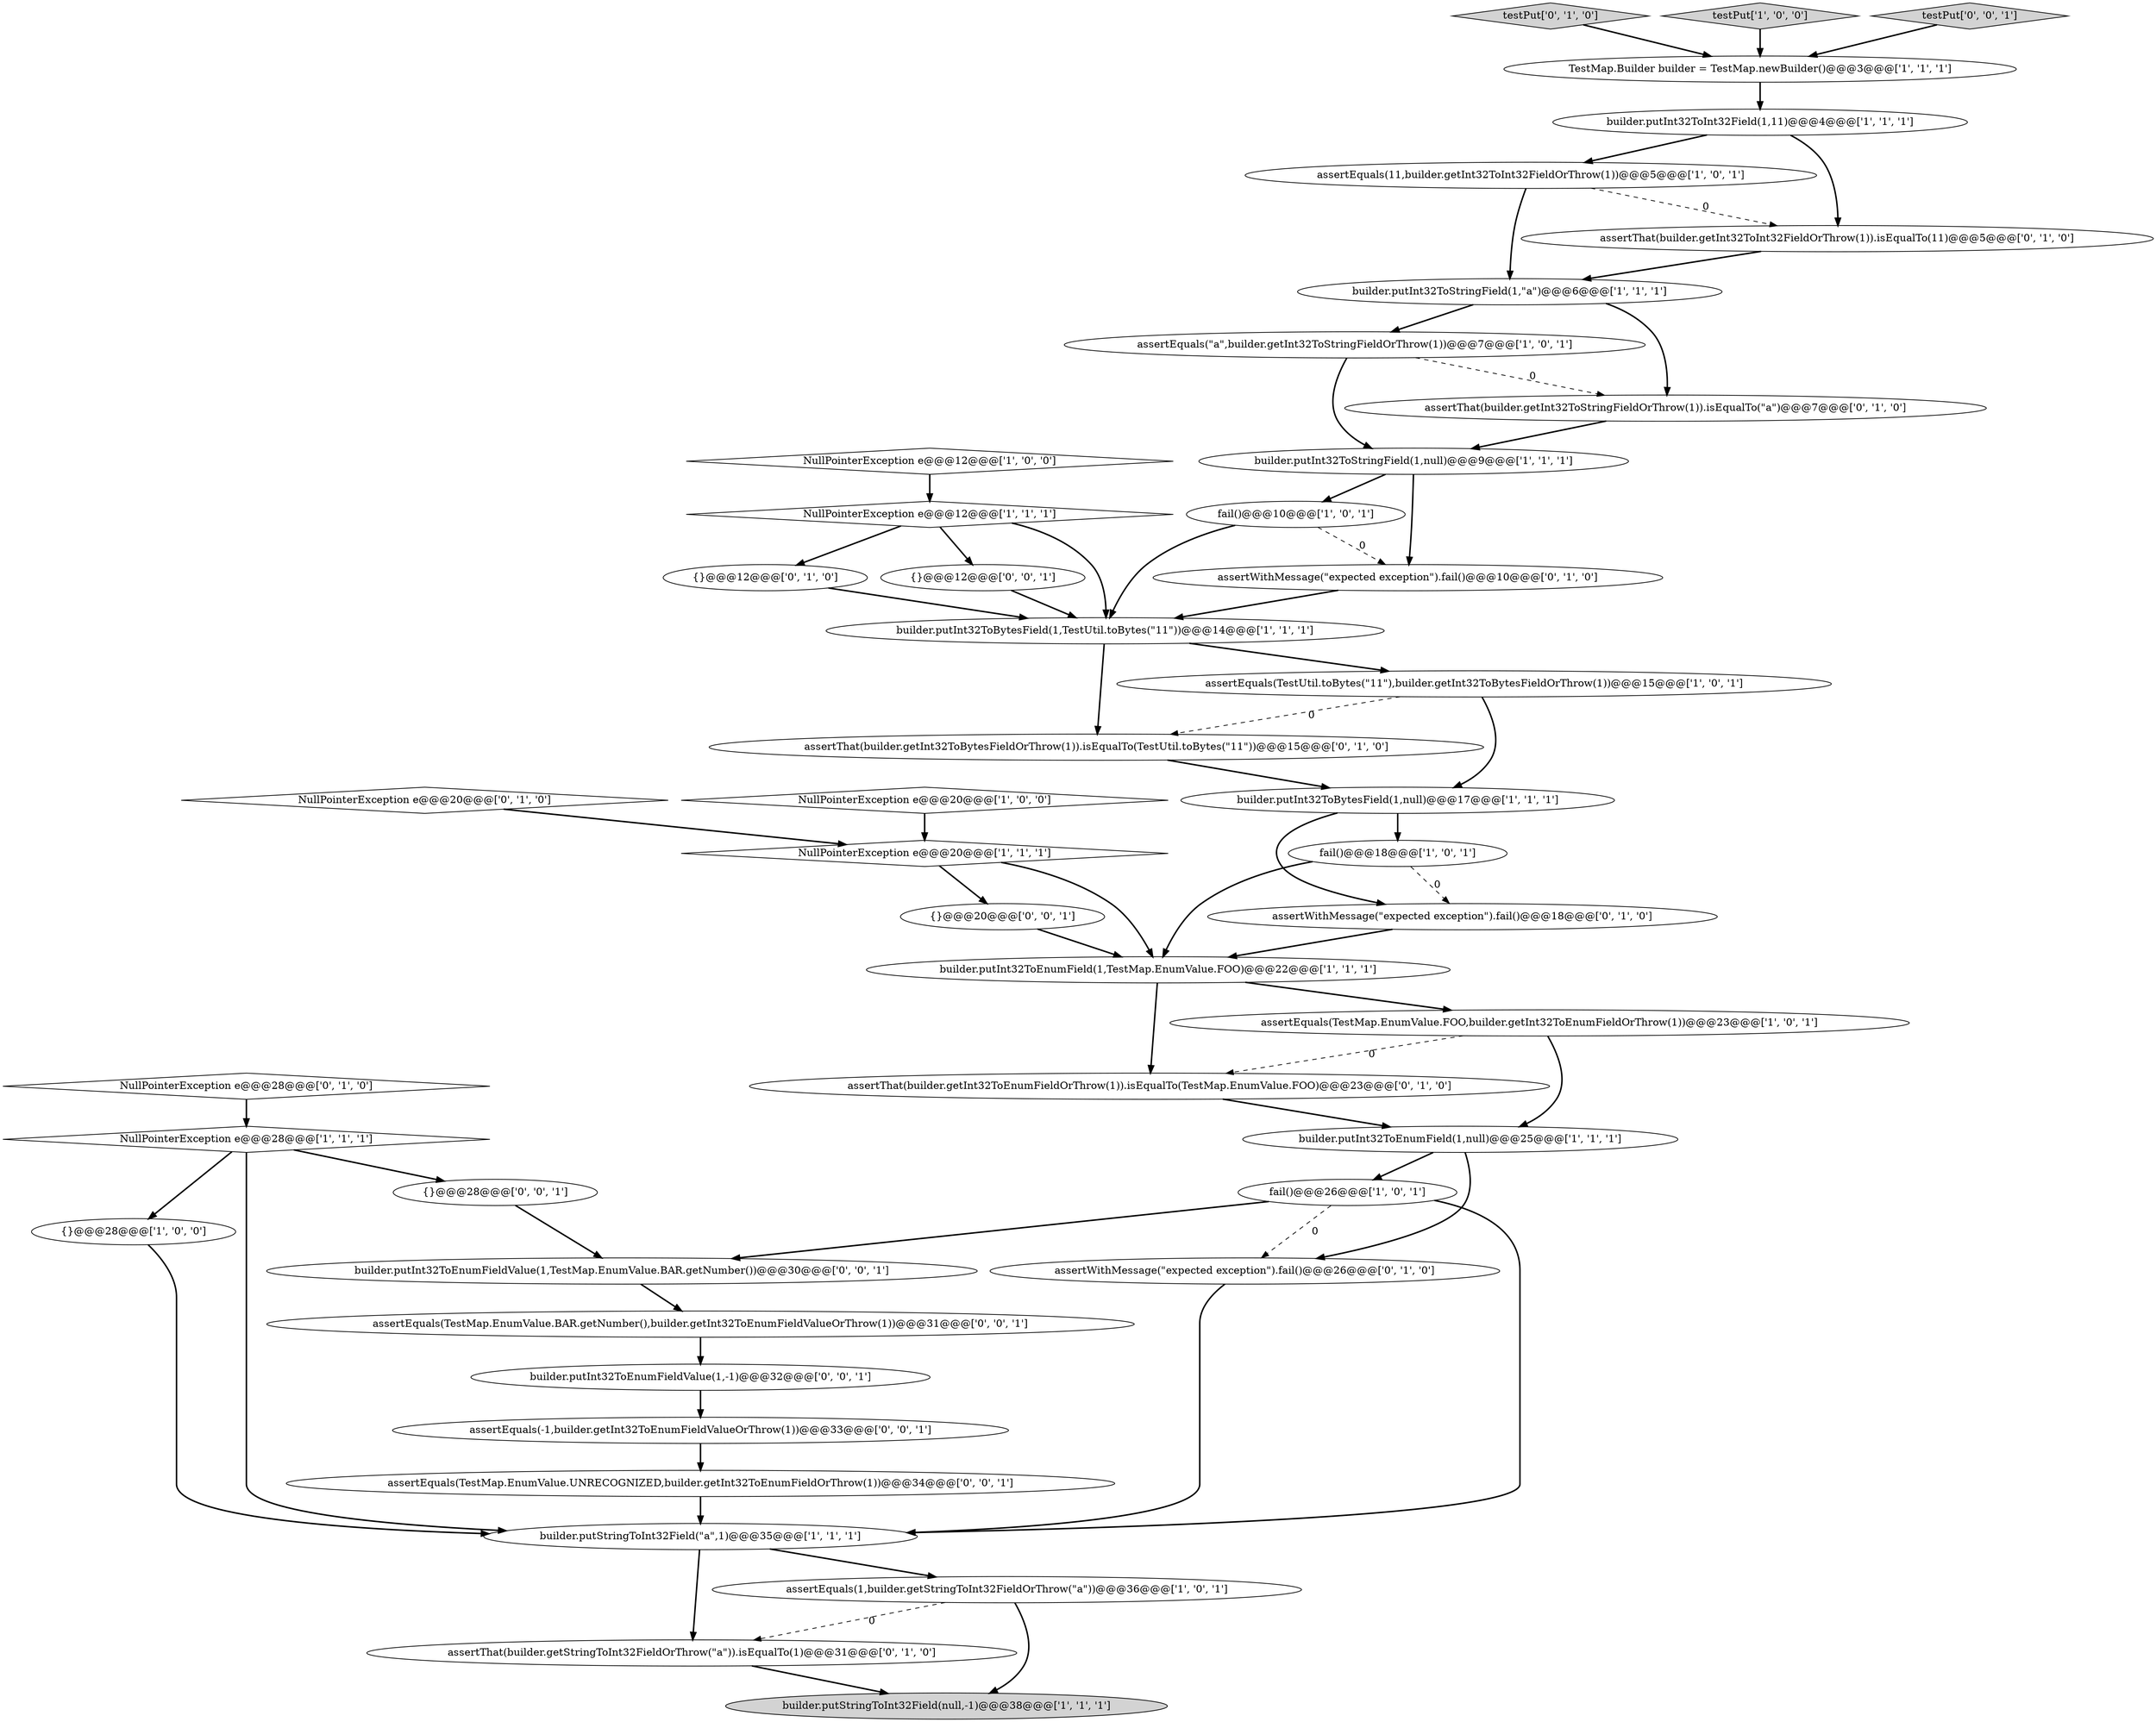digraph {
33 [style = filled, label = "assertWithMessage(\"expected exception\").fail()@@@10@@@['0', '1', '0']", fillcolor = white, shape = ellipse image = "AAA1AAABBB2BBB"];
44 [style = filled, label = "builder.putInt32ToEnumFieldValue(1,-1)@@@32@@@['0', '0', '1']", fillcolor = white, shape = ellipse image = "AAA0AAABBB3BBB"];
18 [style = filled, label = "builder.putStringToInt32Field(\"a\",1)@@@35@@@['1', '1', '1']", fillcolor = white, shape = ellipse image = "AAA0AAABBB1BBB"];
22 [style = filled, label = "assertEquals(11,builder.getInt32ToInt32FieldOrThrow(1))@@@5@@@['1', '0', '1']", fillcolor = white, shape = ellipse image = "AAA0AAABBB1BBB"];
24 [style = filled, label = "NullPointerException e@@@12@@@['1', '1', '1']", fillcolor = white, shape = diamond image = "AAA0AAABBB1BBB"];
40 [style = filled, label = "builder.putInt32ToEnumFieldValue(1,TestMap.EnumValue.BAR.getNumber())@@@30@@@['0', '0', '1']", fillcolor = white, shape = ellipse image = "AAA0AAABBB3BBB"];
34 [style = filled, label = "testPut['0', '1', '0']", fillcolor = lightgray, shape = diamond image = "AAA0AAABBB2BBB"];
8 [style = filled, label = "{}@@@28@@@['1', '0', '0']", fillcolor = white, shape = ellipse image = "AAA0AAABBB1BBB"];
15 [style = filled, label = "TestMap.Builder builder = TestMap.newBuilder()@@@3@@@['1', '1', '1']", fillcolor = white, shape = ellipse image = "AAA0AAABBB1BBB"];
19 [style = filled, label = "NullPointerException e@@@20@@@['1', '1', '1']", fillcolor = white, shape = diamond image = "AAA0AAABBB1BBB"];
35 [style = filled, label = "assertThat(builder.getInt32ToEnumFieldOrThrow(1)).isEqualTo(TestMap.EnumValue.FOO)@@@23@@@['0', '1', '0']", fillcolor = white, shape = ellipse image = "AAA1AAABBB2BBB"];
26 [style = filled, label = "assertThat(builder.getStringToInt32FieldOrThrow(\"a\")).isEqualTo(1)@@@31@@@['0', '1', '0']", fillcolor = white, shape = ellipse image = "AAA1AAABBB2BBB"];
13 [style = filled, label = "fail()@@@18@@@['1', '0', '1']", fillcolor = white, shape = ellipse image = "AAA0AAABBB1BBB"];
10 [style = filled, label = "builder.putStringToInt32Field(null,-1)@@@38@@@['1', '1', '1']", fillcolor = lightgray, shape = ellipse image = "AAA0AAABBB1BBB"];
28 [style = filled, label = "assertThat(builder.getInt32ToBytesFieldOrThrow(1)).isEqualTo(TestUtil.toBytes(\"11\"))@@@15@@@['0', '1', '0']", fillcolor = white, shape = ellipse image = "AAA1AAABBB2BBB"];
14 [style = filled, label = "assertEquals(1,builder.getStringToInt32FieldOrThrow(\"a\"))@@@36@@@['1', '0', '1']", fillcolor = white, shape = ellipse image = "AAA0AAABBB1BBB"];
3 [style = filled, label = "builder.putInt32ToEnumField(1,null)@@@25@@@['1', '1', '1']", fillcolor = white, shape = ellipse image = "AAA0AAABBB1BBB"];
23 [style = filled, label = "builder.putInt32ToEnumField(1,TestMap.EnumValue.FOO)@@@22@@@['1', '1', '1']", fillcolor = white, shape = ellipse image = "AAA0AAABBB1BBB"];
31 [style = filled, label = "assertWithMessage(\"expected exception\").fail()@@@26@@@['0', '1', '0']", fillcolor = white, shape = ellipse image = "AAA1AAABBB2BBB"];
32 [style = filled, label = "NullPointerException e@@@28@@@['0', '1', '0']", fillcolor = white, shape = diamond image = "AAA0AAABBB2BBB"];
41 [style = filled, label = "assertEquals(TestMap.EnumValue.UNRECOGNIZED,builder.getInt32ToEnumFieldOrThrow(1))@@@34@@@['0', '0', '1']", fillcolor = white, shape = ellipse image = "AAA0AAABBB3BBB"];
38 [style = filled, label = "{}@@@20@@@['0', '0', '1']", fillcolor = white, shape = ellipse image = "AAA0AAABBB3BBB"];
9 [style = filled, label = "assertEquals(\"a\",builder.getInt32ToStringFieldOrThrow(1))@@@7@@@['1', '0', '1']", fillcolor = white, shape = ellipse image = "AAA0AAABBB1BBB"];
12 [style = filled, label = "testPut['1', '0', '0']", fillcolor = lightgray, shape = diamond image = "AAA0AAABBB1BBB"];
4 [style = filled, label = "fail()@@@26@@@['1', '0', '1']", fillcolor = white, shape = ellipse image = "AAA0AAABBB1BBB"];
1 [style = filled, label = "builder.putInt32ToBytesField(1,null)@@@17@@@['1', '1', '1']", fillcolor = white, shape = ellipse image = "AAA0AAABBB1BBB"];
29 [style = filled, label = "assertThat(builder.getInt32ToStringFieldOrThrow(1)).isEqualTo(\"a\")@@@7@@@['0', '1', '0']", fillcolor = white, shape = ellipse image = "AAA1AAABBB2BBB"];
43 [style = filled, label = "assertEquals(-1,builder.getInt32ToEnumFieldValueOrThrow(1))@@@33@@@['0', '0', '1']", fillcolor = white, shape = ellipse image = "AAA0AAABBB3BBB"];
21 [style = filled, label = "builder.putInt32ToStringField(1,null)@@@9@@@['1', '1', '1']", fillcolor = white, shape = ellipse image = "AAA0AAABBB1BBB"];
36 [style = filled, label = "{}@@@12@@@['0', '1', '0']", fillcolor = white, shape = ellipse image = "AAA0AAABBB2BBB"];
30 [style = filled, label = "NullPointerException e@@@20@@@['0', '1', '0']", fillcolor = white, shape = diamond image = "AAA0AAABBB2BBB"];
27 [style = filled, label = "assertWithMessage(\"expected exception\").fail()@@@18@@@['0', '1', '0']", fillcolor = white, shape = ellipse image = "AAA1AAABBB2BBB"];
20 [style = filled, label = "NullPointerException e@@@28@@@['1', '1', '1']", fillcolor = white, shape = diamond image = "AAA0AAABBB1BBB"];
25 [style = filled, label = "assertThat(builder.getInt32ToInt32FieldOrThrow(1)).isEqualTo(11)@@@5@@@['0', '1', '0']", fillcolor = white, shape = ellipse image = "AAA1AAABBB2BBB"];
6 [style = filled, label = "builder.putInt32ToInt32Field(1,11)@@@4@@@['1', '1', '1']", fillcolor = white, shape = ellipse image = "AAA0AAABBB1BBB"];
39 [style = filled, label = "assertEquals(TestMap.EnumValue.BAR.getNumber(),builder.getInt32ToEnumFieldValueOrThrow(1))@@@31@@@['0', '0', '1']", fillcolor = white, shape = ellipse image = "AAA0AAABBB3BBB"];
2 [style = filled, label = "assertEquals(TestMap.EnumValue.FOO,builder.getInt32ToEnumFieldOrThrow(1))@@@23@@@['1', '0', '1']", fillcolor = white, shape = ellipse image = "AAA0AAABBB1BBB"];
16 [style = filled, label = "NullPointerException e@@@12@@@['1', '0', '0']", fillcolor = white, shape = diamond image = "AAA0AAABBB1BBB"];
37 [style = filled, label = "{}@@@28@@@['0', '0', '1']", fillcolor = white, shape = ellipse image = "AAA0AAABBB3BBB"];
17 [style = filled, label = "NullPointerException e@@@20@@@['1', '0', '0']", fillcolor = white, shape = diamond image = "AAA0AAABBB1BBB"];
45 [style = filled, label = "testPut['0', '0', '1']", fillcolor = lightgray, shape = diamond image = "AAA0AAABBB3BBB"];
7 [style = filled, label = "assertEquals(TestUtil.toBytes(\"11\"),builder.getInt32ToBytesFieldOrThrow(1))@@@15@@@['1', '0', '1']", fillcolor = white, shape = ellipse image = "AAA0AAABBB1BBB"];
42 [style = filled, label = "{}@@@12@@@['0', '0', '1']", fillcolor = white, shape = ellipse image = "AAA0AAABBB3BBB"];
5 [style = filled, label = "fail()@@@10@@@['1', '0', '1']", fillcolor = white, shape = ellipse image = "AAA0AAABBB1BBB"];
0 [style = filled, label = "builder.putInt32ToStringField(1,\"a\")@@@6@@@['1', '1', '1']", fillcolor = white, shape = ellipse image = "AAA0AAABBB1BBB"];
11 [style = filled, label = "builder.putInt32ToBytesField(1,TestUtil.toBytes(\"11\"))@@@14@@@['1', '1', '1']", fillcolor = white, shape = ellipse image = "AAA0AAABBB1BBB"];
29->21 [style = bold, label=""];
4->31 [style = dashed, label="0"];
23->2 [style = bold, label=""];
35->3 [style = bold, label=""];
41->18 [style = bold, label=""];
16->24 [style = bold, label=""];
4->40 [style = bold, label=""];
20->37 [style = bold, label=""];
34->15 [style = bold, label=""];
44->43 [style = bold, label=""];
9->29 [style = dashed, label="0"];
21->33 [style = bold, label=""];
7->28 [style = dashed, label="0"];
22->0 [style = bold, label=""];
24->36 [style = bold, label=""];
13->23 [style = bold, label=""];
17->19 [style = bold, label=""];
12->15 [style = bold, label=""];
0->29 [style = bold, label=""];
33->11 [style = bold, label=""];
20->18 [style = bold, label=""];
0->9 [style = bold, label=""];
19->38 [style = bold, label=""];
27->23 [style = bold, label=""];
24->11 [style = bold, label=""];
20->8 [style = bold, label=""];
1->27 [style = bold, label=""];
31->18 [style = bold, label=""];
24->42 [style = bold, label=""];
42->11 [style = bold, label=""];
9->21 [style = bold, label=""];
26->10 [style = bold, label=""];
19->23 [style = bold, label=""];
6->22 [style = bold, label=""];
14->26 [style = dashed, label="0"];
18->26 [style = bold, label=""];
15->6 [style = bold, label=""];
2->3 [style = bold, label=""];
11->7 [style = bold, label=""];
32->20 [style = bold, label=""];
8->18 [style = bold, label=""];
43->41 [style = bold, label=""];
23->35 [style = bold, label=""];
28->1 [style = bold, label=""];
37->40 [style = bold, label=""];
13->27 [style = dashed, label="0"];
3->31 [style = bold, label=""];
5->11 [style = bold, label=""];
22->25 [style = dashed, label="0"];
38->23 [style = bold, label=""];
21->5 [style = bold, label=""];
6->25 [style = bold, label=""];
36->11 [style = bold, label=""];
25->0 [style = bold, label=""];
40->39 [style = bold, label=""];
7->1 [style = bold, label=""];
18->14 [style = bold, label=""];
14->10 [style = bold, label=""];
5->33 [style = dashed, label="0"];
11->28 [style = bold, label=""];
30->19 [style = bold, label=""];
3->4 [style = bold, label=""];
2->35 [style = dashed, label="0"];
39->44 [style = bold, label=""];
45->15 [style = bold, label=""];
4->18 [style = bold, label=""];
1->13 [style = bold, label=""];
}
